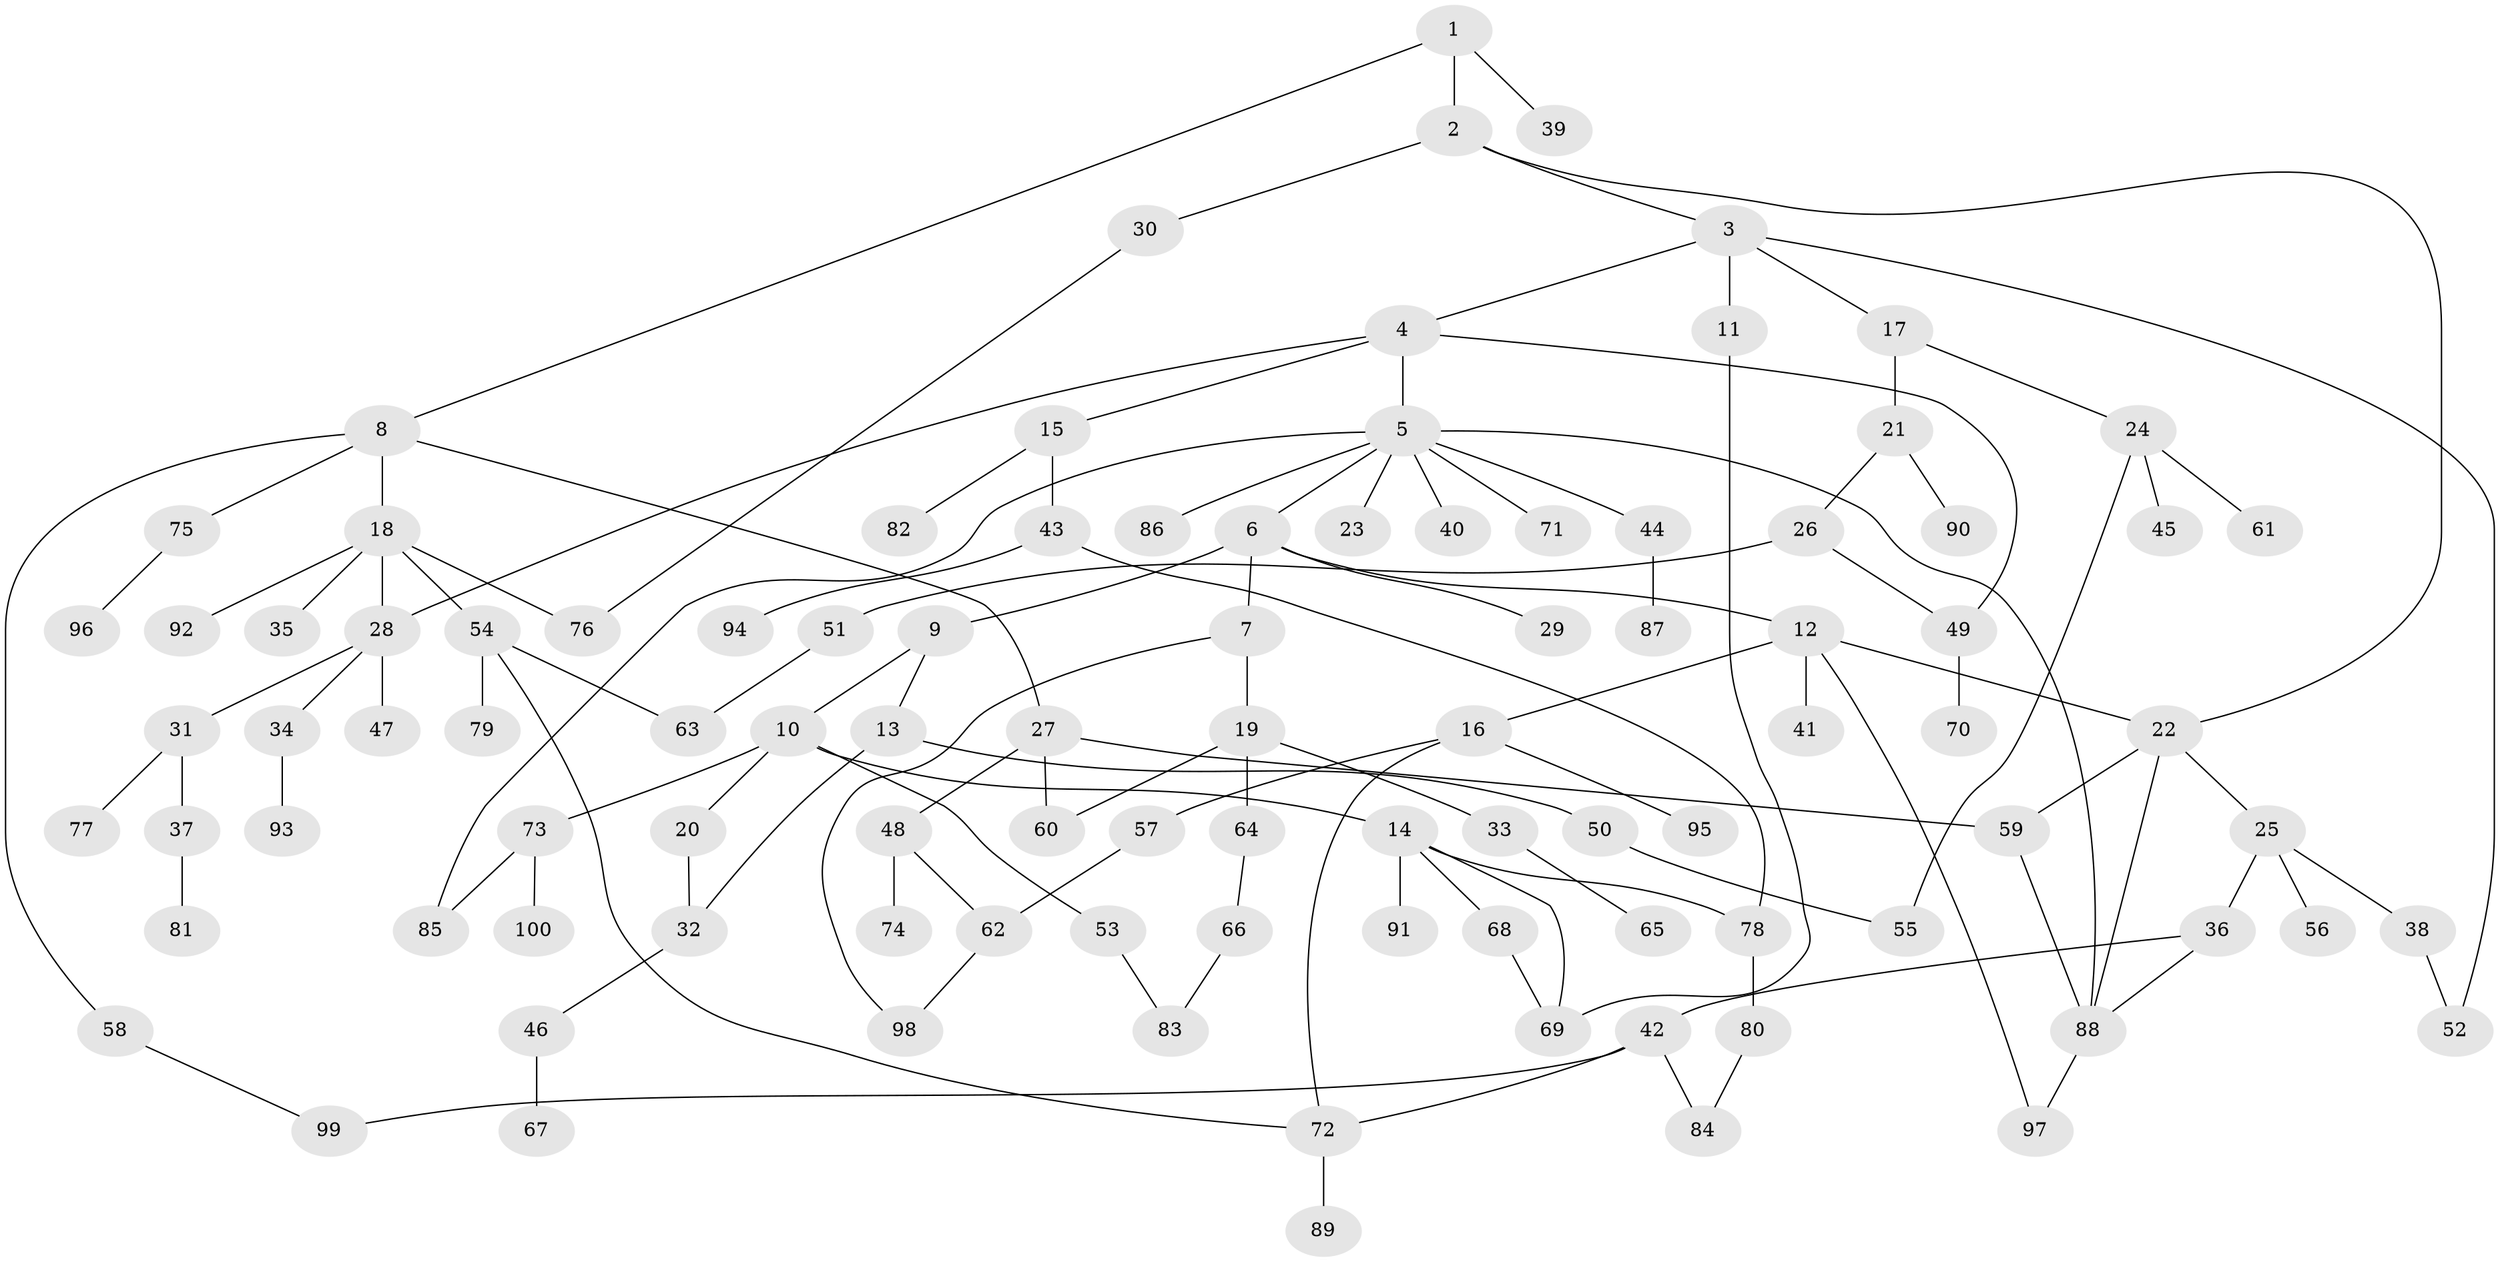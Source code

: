 // coarse degree distribution, {11: 0.025, 8: 0.025, 5: 0.075, 9: 0.025, 3: 0.175, 4: 0.125, 6: 0.025, 1: 0.3, 2: 0.225}
// Generated by graph-tools (version 1.1) at 2025/17/03/04/25 18:17:02]
// undirected, 100 vertices, 124 edges
graph export_dot {
graph [start="1"]
  node [color=gray90,style=filled];
  1;
  2;
  3;
  4;
  5;
  6;
  7;
  8;
  9;
  10;
  11;
  12;
  13;
  14;
  15;
  16;
  17;
  18;
  19;
  20;
  21;
  22;
  23;
  24;
  25;
  26;
  27;
  28;
  29;
  30;
  31;
  32;
  33;
  34;
  35;
  36;
  37;
  38;
  39;
  40;
  41;
  42;
  43;
  44;
  45;
  46;
  47;
  48;
  49;
  50;
  51;
  52;
  53;
  54;
  55;
  56;
  57;
  58;
  59;
  60;
  61;
  62;
  63;
  64;
  65;
  66;
  67;
  68;
  69;
  70;
  71;
  72;
  73;
  74;
  75;
  76;
  77;
  78;
  79;
  80;
  81;
  82;
  83;
  84;
  85;
  86;
  87;
  88;
  89;
  90;
  91;
  92;
  93;
  94;
  95;
  96;
  97;
  98;
  99;
  100;
  1 -- 2;
  1 -- 8;
  1 -- 39;
  2 -- 3;
  2 -- 30;
  2 -- 22;
  3 -- 4;
  3 -- 11;
  3 -- 17;
  3 -- 52;
  4 -- 5;
  4 -- 15;
  4 -- 49;
  4 -- 28;
  5 -- 6;
  5 -- 23;
  5 -- 40;
  5 -- 44;
  5 -- 71;
  5 -- 85;
  5 -- 86;
  5 -- 88;
  6 -- 7;
  6 -- 9;
  6 -- 12;
  6 -- 29;
  7 -- 19;
  7 -- 98;
  8 -- 18;
  8 -- 27;
  8 -- 58;
  8 -- 75;
  9 -- 10;
  9 -- 13;
  10 -- 14;
  10 -- 20;
  10 -- 53;
  10 -- 73;
  11 -- 69;
  12 -- 16;
  12 -- 22;
  12 -- 41;
  12 -- 97;
  13 -- 50;
  13 -- 32;
  14 -- 68;
  14 -- 69;
  14 -- 78;
  14 -- 91;
  15 -- 43;
  15 -- 82;
  16 -- 57;
  16 -- 95;
  16 -- 72;
  17 -- 21;
  17 -- 24;
  18 -- 28;
  18 -- 35;
  18 -- 54;
  18 -- 92;
  18 -- 76;
  19 -- 33;
  19 -- 60;
  19 -- 64;
  20 -- 32;
  21 -- 26;
  21 -- 90;
  22 -- 25;
  22 -- 59;
  22 -- 88;
  24 -- 45;
  24 -- 61;
  24 -- 55;
  25 -- 36;
  25 -- 38;
  25 -- 56;
  26 -- 51;
  26 -- 49;
  27 -- 48;
  27 -- 59;
  27 -- 60;
  28 -- 31;
  28 -- 34;
  28 -- 47;
  30 -- 76;
  31 -- 37;
  31 -- 77;
  32 -- 46;
  33 -- 65;
  34 -- 93;
  36 -- 42;
  36 -- 88;
  37 -- 81;
  38 -- 52;
  42 -- 72;
  42 -- 84;
  42 -- 99;
  43 -- 94;
  43 -- 78;
  44 -- 87;
  46 -- 67;
  48 -- 74;
  48 -- 62;
  49 -- 70;
  50 -- 55;
  51 -- 63;
  53 -- 83;
  54 -- 63;
  54 -- 79;
  54 -- 72;
  57 -- 62;
  58 -- 99;
  59 -- 88;
  62 -- 98;
  64 -- 66;
  66 -- 83;
  68 -- 69;
  72 -- 89;
  73 -- 100;
  73 -- 85;
  75 -- 96;
  78 -- 80;
  80 -- 84;
  88 -- 97;
}
